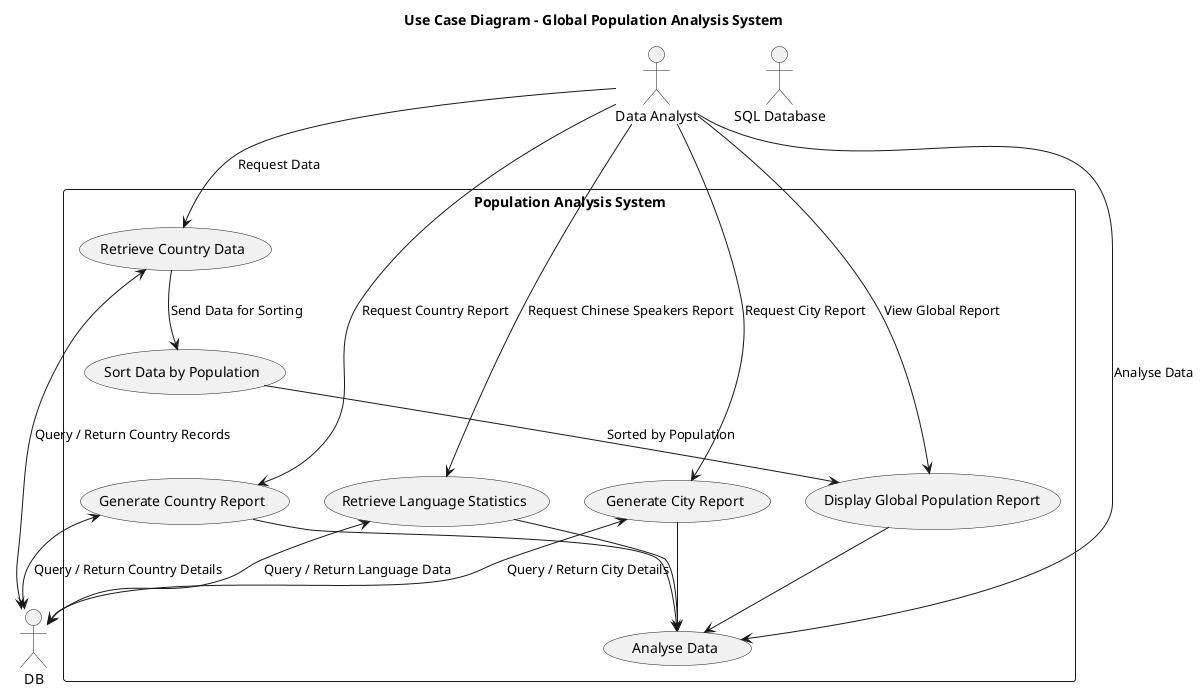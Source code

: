 @startuml
title Use Case Diagram - Global Population Analysis System

actor "Data Analyst" as Analyst
actor "SQL Database" as DataBase

rectangle "Population Analysis System" as System {
    usecase "Retrieve Country Data" as UC1
    usecase "Sort Data by Population" as UC2
    usecase "Display Global Population Report" as UC3
    usecase "Retrieve Language Statistics" as UC4
    usecase "Generate Country Report" as UC5
    usecase "Generate City Report" as UC6
    usecase "Analyse Data" as UC7
}

'--- Data Analyst interactions ---
Analyst --> UC1 : "Request Data"
Analyst --> UC3 : "View Global Report"
Analyst --> UC4 : "Request Chinese Speakers Report"
Analyst --> UC5 : "Request Country Report"
Analyst --> UC6 : "Request City Report"
Analyst --> UC7 : "Analyse Data"

'--- System internal flow ---
UC1 --> UC2 : "Send Data for Sorting"
UC2 --> UC3 : "Sorted by Population"
UC3 --> UC7
UC4 --> UC7
UC5 --> UC7
UC6 --> UC7

'--- Bi-directional SQL data exchange ---
UC1 <--> DB : "Query / Return Country Records"
UC4 <--> DB : "Query / Return Language Data"
UC5 <--> DB : "Query / Return Country Details"
UC6 <--> DB : "Query / Return City Details"

@enduml
